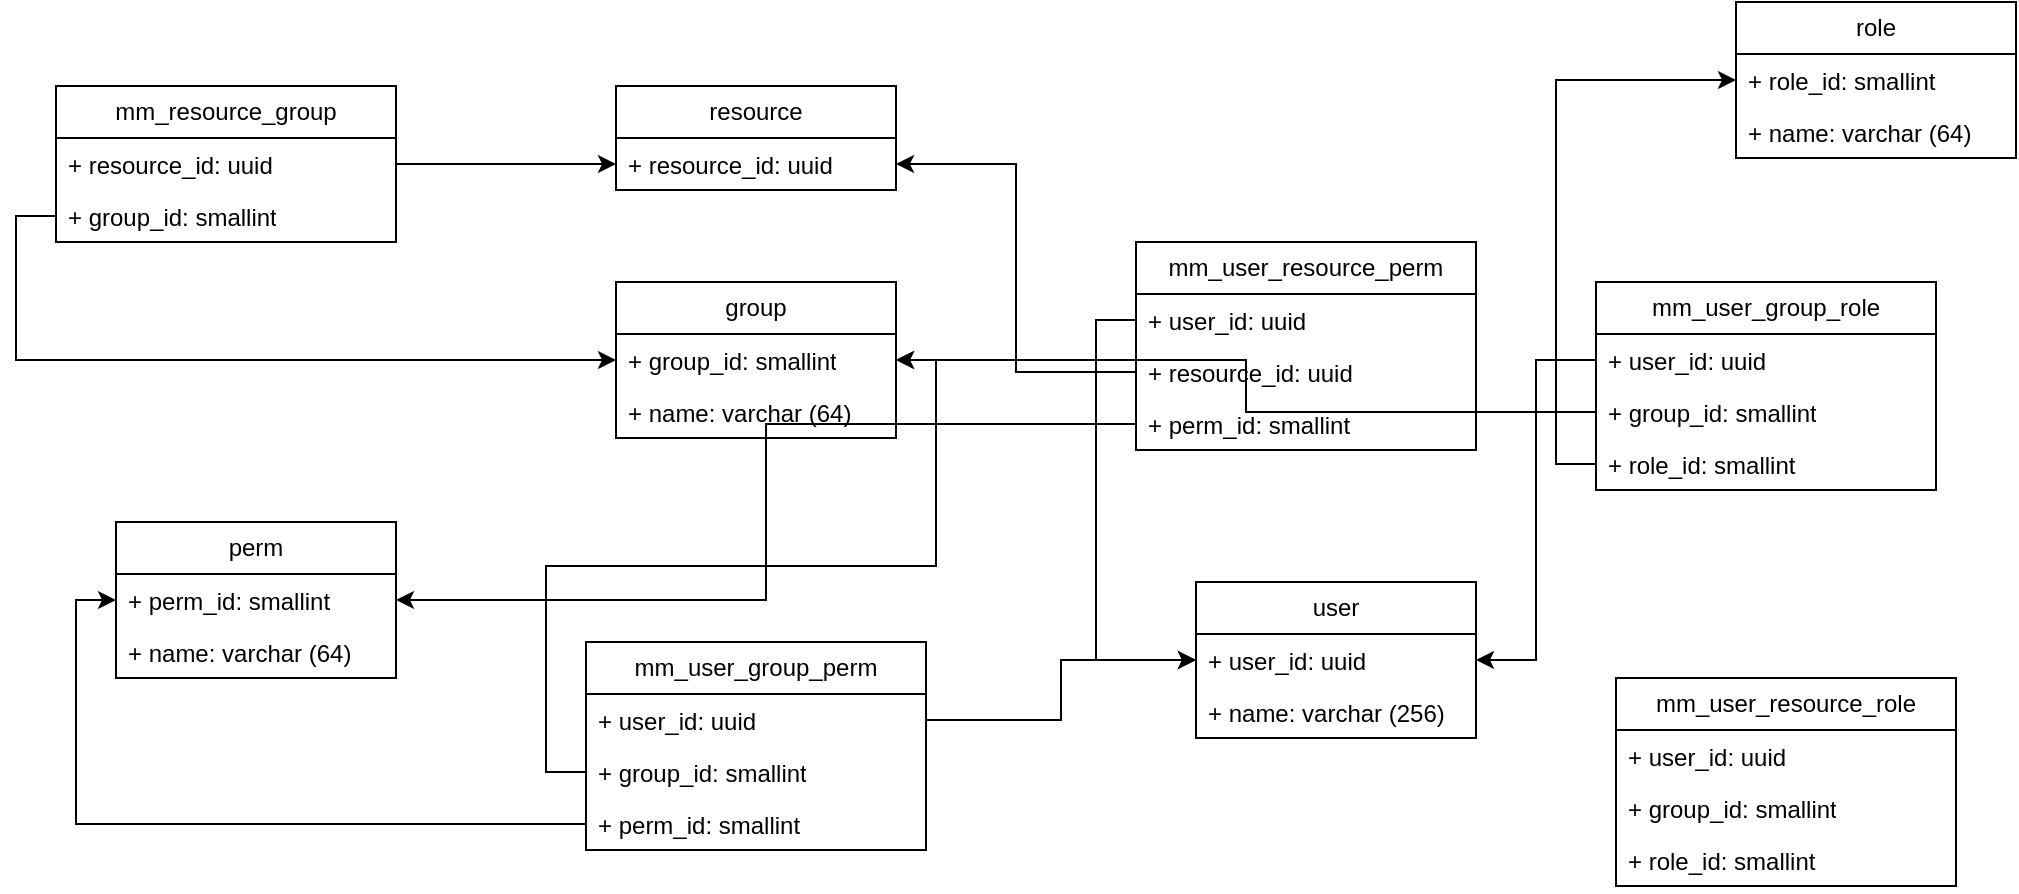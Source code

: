 <mxfile version="24.7.13">
  <diagram id="C5RBs43oDa-KdzZeNtuy" name="Page-1">
    <mxGraphModel dx="1816" dy="528" grid="1" gridSize="10" guides="1" tooltips="1" connect="1" arrows="1" fold="1" page="1" pageScale="1" pageWidth="827" pageHeight="1169" math="0" shadow="0">
      <root>
        <mxCell id="WIyWlLk6GJQsqaUBKTNV-0" />
        <mxCell id="WIyWlLk6GJQsqaUBKTNV-1" parent="WIyWlLk6GJQsqaUBKTNV-0" />
        <mxCell id="SNjyt_XcFvLxenGg7H8K-2" value="group" style="swimlane;fontStyle=0;childLayout=stackLayout;horizontal=1;startSize=26;fillColor=none;horizontalStack=0;resizeParent=1;resizeParentMax=0;resizeLast=0;collapsible=1;marginBottom=0;whiteSpace=wrap;html=1;" vertex="1" parent="WIyWlLk6GJQsqaUBKTNV-1">
          <mxGeometry x="90" y="160" width="140" height="78" as="geometry" />
        </mxCell>
        <mxCell id="SNjyt_XcFvLxenGg7H8K-3" value="&lt;div&gt;+&amp;nbsp;group_id: smallint&lt;/div&gt;" style="text;strokeColor=none;fillColor=none;align=left;verticalAlign=top;spacingLeft=4;spacingRight=4;overflow=hidden;rotatable=0;points=[[0,0.5],[1,0.5]];portConstraint=eastwest;whiteSpace=wrap;html=1;" vertex="1" parent="SNjyt_XcFvLxenGg7H8K-2">
          <mxGeometry y="26" width="140" height="26" as="geometry" />
        </mxCell>
        <mxCell id="SNjyt_XcFvLxenGg7H8K-4" value="+&amp;nbsp;name: varchar (64)" style="text;strokeColor=none;fillColor=none;align=left;verticalAlign=top;spacingLeft=4;spacingRight=4;overflow=hidden;rotatable=0;points=[[0,0.5],[1,0.5]];portConstraint=eastwest;whiteSpace=wrap;html=1;" vertex="1" parent="SNjyt_XcFvLxenGg7H8K-2">
          <mxGeometry y="52" width="140" height="26" as="geometry" />
        </mxCell>
        <mxCell id="SNjyt_XcFvLxenGg7H8K-6" value="&lt;div&gt;resource&lt;/div&gt;" style="swimlane;fontStyle=0;childLayout=stackLayout;horizontal=1;startSize=26;fillColor=none;horizontalStack=0;resizeParent=1;resizeParentMax=0;resizeLast=0;collapsible=1;marginBottom=0;whiteSpace=wrap;html=1;" vertex="1" parent="WIyWlLk6GJQsqaUBKTNV-1">
          <mxGeometry x="90" y="62" width="140" height="52" as="geometry" />
        </mxCell>
        <mxCell id="SNjyt_XcFvLxenGg7H8K-7" value="&lt;div&gt;+ resource_id: uuid&lt;/div&gt;" style="text;strokeColor=none;fillColor=none;align=left;verticalAlign=top;spacingLeft=4;spacingRight=4;overflow=hidden;rotatable=0;points=[[0,0.5],[1,0.5]];portConstraint=eastwest;whiteSpace=wrap;html=1;" vertex="1" parent="SNjyt_XcFvLxenGg7H8K-6">
          <mxGeometry y="26" width="140" height="26" as="geometry" />
        </mxCell>
        <mxCell id="SNjyt_XcFvLxenGg7H8K-9" value="perm" style="swimlane;fontStyle=0;childLayout=stackLayout;horizontal=1;startSize=26;fillColor=none;horizontalStack=0;resizeParent=1;resizeParentMax=0;resizeLast=0;collapsible=1;marginBottom=0;whiteSpace=wrap;html=1;" vertex="1" parent="WIyWlLk6GJQsqaUBKTNV-1">
          <mxGeometry x="-160" y="280" width="140" height="78" as="geometry" />
        </mxCell>
        <mxCell id="SNjyt_XcFvLxenGg7H8K-10" value="&lt;div&gt;+ perm_id: smallint&lt;/div&gt;" style="text;strokeColor=none;fillColor=none;align=left;verticalAlign=top;spacingLeft=4;spacingRight=4;overflow=hidden;rotatable=0;points=[[0,0.5],[1,0.5]];portConstraint=eastwest;whiteSpace=wrap;html=1;" vertex="1" parent="SNjyt_XcFvLxenGg7H8K-9">
          <mxGeometry y="26" width="140" height="26" as="geometry" />
        </mxCell>
        <mxCell id="SNjyt_XcFvLxenGg7H8K-11" value="+&amp;nbsp;name: varchar (64)" style="text;strokeColor=none;fillColor=none;align=left;verticalAlign=top;spacingLeft=4;spacingRight=4;overflow=hidden;rotatable=0;points=[[0,0.5],[1,0.5]];portConstraint=eastwest;whiteSpace=wrap;html=1;" vertex="1" parent="SNjyt_XcFvLxenGg7H8K-9">
          <mxGeometry y="52" width="140" height="26" as="geometry" />
        </mxCell>
        <mxCell id="SNjyt_XcFvLxenGg7H8K-12" value="user" style="swimlane;fontStyle=0;childLayout=stackLayout;horizontal=1;startSize=26;fillColor=none;horizontalStack=0;resizeParent=1;resizeParentMax=0;resizeLast=0;collapsible=1;marginBottom=0;whiteSpace=wrap;html=1;" vertex="1" parent="WIyWlLk6GJQsqaUBKTNV-1">
          <mxGeometry x="380" y="310" width="140" height="78" as="geometry" />
        </mxCell>
        <mxCell id="SNjyt_XcFvLxenGg7H8K-13" value="&lt;div&gt;+ user_id: uuid&lt;/div&gt;" style="text;strokeColor=none;fillColor=none;align=left;verticalAlign=top;spacingLeft=4;spacingRight=4;overflow=hidden;rotatable=0;points=[[0,0.5],[1,0.5]];portConstraint=eastwest;whiteSpace=wrap;html=1;" vertex="1" parent="SNjyt_XcFvLxenGg7H8K-12">
          <mxGeometry y="26" width="140" height="26" as="geometry" />
        </mxCell>
        <mxCell id="SNjyt_XcFvLxenGg7H8K-14" value="+&amp;nbsp;name: varchar (256)" style="text;strokeColor=none;fillColor=none;align=left;verticalAlign=top;spacingLeft=4;spacingRight=4;overflow=hidden;rotatable=0;points=[[0,0.5],[1,0.5]];portConstraint=eastwest;whiteSpace=wrap;html=1;" vertex="1" parent="SNjyt_XcFvLxenGg7H8K-12">
          <mxGeometry y="52" width="140" height="26" as="geometry" />
        </mxCell>
        <mxCell id="SNjyt_XcFvLxenGg7H8K-15" value="role" style="swimlane;fontStyle=0;childLayout=stackLayout;horizontal=1;startSize=26;fillColor=none;horizontalStack=0;resizeParent=1;resizeParentMax=0;resizeLast=0;collapsible=1;marginBottom=0;whiteSpace=wrap;html=1;" vertex="1" parent="WIyWlLk6GJQsqaUBKTNV-1">
          <mxGeometry x="650" y="20" width="140" height="78" as="geometry" />
        </mxCell>
        <mxCell id="SNjyt_XcFvLxenGg7H8K-16" value="&lt;div&gt;+ role_id: smallint&lt;/div&gt;" style="text;strokeColor=none;fillColor=none;align=left;verticalAlign=top;spacingLeft=4;spacingRight=4;overflow=hidden;rotatable=0;points=[[0,0.5],[1,0.5]];portConstraint=eastwest;whiteSpace=wrap;html=1;" vertex="1" parent="SNjyt_XcFvLxenGg7H8K-15">
          <mxGeometry y="26" width="140" height="26" as="geometry" />
        </mxCell>
        <mxCell id="SNjyt_XcFvLxenGg7H8K-17" value="+&amp;nbsp;name: varchar (64)" style="text;strokeColor=none;fillColor=none;align=left;verticalAlign=top;spacingLeft=4;spacingRight=4;overflow=hidden;rotatable=0;points=[[0,0.5],[1,0.5]];portConstraint=eastwest;whiteSpace=wrap;html=1;" vertex="1" parent="SNjyt_XcFvLxenGg7H8K-15">
          <mxGeometry y="52" width="140" height="26" as="geometry" />
        </mxCell>
        <mxCell id="SNjyt_XcFvLxenGg7H8K-22" style="edgeStyle=orthogonalEdgeStyle;rounded=0;orthogonalLoop=1;jettySize=auto;html=1;exitX=0;exitY=0.5;exitDx=0;exitDy=0;entryX=0;entryY=0.5;entryDx=0;entryDy=0;" edge="1" parent="WIyWlLk6GJQsqaUBKTNV-1" source="SNjyt_XcFvLxenGg7H8K-20" target="SNjyt_XcFvLxenGg7H8K-3">
          <mxGeometry relative="1" as="geometry" />
        </mxCell>
        <mxCell id="SNjyt_XcFvLxenGg7H8K-18" value="&lt;div&gt;mm_resource_group&lt;/div&gt;" style="swimlane;fontStyle=0;childLayout=stackLayout;horizontal=1;startSize=26;fillColor=none;horizontalStack=0;resizeParent=1;resizeParentMax=0;resizeLast=0;collapsible=1;marginBottom=0;whiteSpace=wrap;html=1;" vertex="1" parent="WIyWlLk6GJQsqaUBKTNV-1">
          <mxGeometry x="-190" y="62" width="170" height="78" as="geometry" />
        </mxCell>
        <mxCell id="SNjyt_XcFvLxenGg7H8K-24" value="&lt;div&gt;&lt;div&gt;+ resource_id: uuid&lt;/div&gt;&lt;/div&gt;" style="text;strokeColor=none;fillColor=none;align=left;verticalAlign=top;spacingLeft=4;spacingRight=4;overflow=hidden;rotatable=0;points=[[0,0.5],[1,0.5]];portConstraint=eastwest;whiteSpace=wrap;html=1;" vertex="1" parent="SNjyt_XcFvLxenGg7H8K-18">
          <mxGeometry y="26" width="170" height="26" as="geometry" />
        </mxCell>
        <mxCell id="SNjyt_XcFvLxenGg7H8K-20" value="&lt;div&gt;+&amp;nbsp;group_id: smallint&lt;/div&gt;" style="text;strokeColor=none;fillColor=none;align=left;verticalAlign=top;spacingLeft=4;spacingRight=4;overflow=hidden;rotatable=0;points=[[0,0.5],[1,0.5]];portConstraint=eastwest;whiteSpace=wrap;html=1;" vertex="1" parent="SNjyt_XcFvLxenGg7H8K-18">
          <mxGeometry y="52" width="170" height="26" as="geometry" />
        </mxCell>
        <mxCell id="SNjyt_XcFvLxenGg7H8K-23" style="edgeStyle=orthogonalEdgeStyle;rounded=0;orthogonalLoop=1;jettySize=auto;html=1;exitX=1;exitY=0.5;exitDx=0;exitDy=0;entryX=0;entryY=0.5;entryDx=0;entryDy=0;" edge="1" parent="WIyWlLk6GJQsqaUBKTNV-1" source="SNjyt_XcFvLxenGg7H8K-24" target="SNjyt_XcFvLxenGg7H8K-7">
          <mxGeometry relative="1" as="geometry">
            <mxPoint x="130" y="189.0" as="sourcePoint" />
          </mxGeometry>
        </mxCell>
        <mxCell id="SNjyt_XcFvLxenGg7H8K-25" value="&lt;div&gt;mm_user_group_perm&lt;/div&gt;" style="swimlane;fontStyle=0;childLayout=stackLayout;horizontal=1;startSize=26;fillColor=none;horizontalStack=0;resizeParent=1;resizeParentMax=0;resizeLast=0;collapsible=1;marginBottom=0;whiteSpace=wrap;html=1;" vertex="1" parent="WIyWlLk6GJQsqaUBKTNV-1">
          <mxGeometry x="75" y="340" width="170" height="104" as="geometry" />
        </mxCell>
        <mxCell id="SNjyt_XcFvLxenGg7H8K-26" value="&lt;div&gt;&lt;div&gt;+ user_id: uuid&lt;/div&gt;&lt;/div&gt;" style="text;strokeColor=none;fillColor=none;align=left;verticalAlign=top;spacingLeft=4;spacingRight=4;overflow=hidden;rotatable=0;points=[[0,0.5],[1,0.5]];portConstraint=eastwest;whiteSpace=wrap;html=1;" vertex="1" parent="SNjyt_XcFvLxenGg7H8K-25">
          <mxGeometry y="26" width="170" height="26" as="geometry" />
        </mxCell>
        <mxCell id="SNjyt_XcFvLxenGg7H8K-27" value="&lt;div&gt;+&amp;nbsp;group_id: smallint&lt;/div&gt;" style="text;strokeColor=none;fillColor=none;align=left;verticalAlign=top;spacingLeft=4;spacingRight=4;overflow=hidden;rotatable=0;points=[[0,0.5],[1,0.5]];portConstraint=eastwest;whiteSpace=wrap;html=1;" vertex="1" parent="SNjyt_XcFvLxenGg7H8K-25">
          <mxGeometry y="52" width="170" height="26" as="geometry" />
        </mxCell>
        <mxCell id="SNjyt_XcFvLxenGg7H8K-28" value="&lt;div&gt;+ perm_id: smallint&lt;/div&gt;" style="text;strokeColor=none;fillColor=none;align=left;verticalAlign=top;spacingLeft=4;spacingRight=4;overflow=hidden;rotatable=0;points=[[0,0.5],[1,0.5]];portConstraint=eastwest;whiteSpace=wrap;html=1;" vertex="1" parent="SNjyt_XcFvLxenGg7H8K-25">
          <mxGeometry y="78" width="170" height="26" as="geometry" />
        </mxCell>
        <mxCell id="SNjyt_XcFvLxenGg7H8K-29" style="edgeStyle=orthogonalEdgeStyle;rounded=0;orthogonalLoop=1;jettySize=auto;html=1;exitX=1;exitY=0.5;exitDx=0;exitDy=0;entryX=0;entryY=0.5;entryDx=0;entryDy=0;" edge="1" parent="WIyWlLk6GJQsqaUBKTNV-1" source="SNjyt_XcFvLxenGg7H8K-26" target="SNjyt_XcFvLxenGg7H8K-13">
          <mxGeometry relative="1" as="geometry" />
        </mxCell>
        <mxCell id="SNjyt_XcFvLxenGg7H8K-30" style="edgeStyle=orthogonalEdgeStyle;rounded=0;orthogonalLoop=1;jettySize=auto;html=1;exitX=0;exitY=0.5;exitDx=0;exitDy=0;entryX=0;entryY=0.5;entryDx=0;entryDy=0;" edge="1" parent="WIyWlLk6GJQsqaUBKTNV-1" source="SNjyt_XcFvLxenGg7H8K-28" target="SNjyt_XcFvLxenGg7H8K-10">
          <mxGeometry relative="1" as="geometry" />
        </mxCell>
        <mxCell id="SNjyt_XcFvLxenGg7H8K-31" style="edgeStyle=orthogonalEdgeStyle;rounded=0;orthogonalLoop=1;jettySize=auto;html=1;exitX=0;exitY=0.5;exitDx=0;exitDy=0;entryX=1;entryY=0.5;entryDx=0;entryDy=0;" edge="1" parent="WIyWlLk6GJQsqaUBKTNV-1" source="SNjyt_XcFvLxenGg7H8K-27" target="SNjyt_XcFvLxenGg7H8K-3">
          <mxGeometry relative="1" as="geometry" />
        </mxCell>
        <mxCell id="SNjyt_XcFvLxenGg7H8K-32" value="&lt;div&gt;mm_user_resource_perm&lt;/div&gt;" style="swimlane;fontStyle=0;childLayout=stackLayout;horizontal=1;startSize=26;fillColor=none;horizontalStack=0;resizeParent=1;resizeParentMax=0;resizeLast=0;collapsible=1;marginBottom=0;whiteSpace=wrap;html=1;" vertex="1" parent="WIyWlLk6GJQsqaUBKTNV-1">
          <mxGeometry x="350" y="140" width="170" height="104" as="geometry" />
        </mxCell>
        <mxCell id="SNjyt_XcFvLxenGg7H8K-33" value="&lt;div&gt;&lt;div&gt;+ user_id: uuid&lt;/div&gt;&lt;/div&gt;" style="text;strokeColor=none;fillColor=none;align=left;verticalAlign=top;spacingLeft=4;spacingRight=4;overflow=hidden;rotatable=0;points=[[0,0.5],[1,0.5]];portConstraint=eastwest;whiteSpace=wrap;html=1;" vertex="1" parent="SNjyt_XcFvLxenGg7H8K-32">
          <mxGeometry y="26" width="170" height="26" as="geometry" />
        </mxCell>
        <mxCell id="SNjyt_XcFvLxenGg7H8K-36" value="&lt;div&gt;+ resource_id: uuid&lt;/div&gt;" style="text;strokeColor=none;fillColor=none;align=left;verticalAlign=top;spacingLeft=4;spacingRight=4;overflow=hidden;rotatable=0;points=[[0,0.5],[1,0.5]];portConstraint=eastwest;whiteSpace=wrap;html=1;" vertex="1" parent="SNjyt_XcFvLxenGg7H8K-32">
          <mxGeometry y="52" width="170" height="26" as="geometry" />
        </mxCell>
        <mxCell id="SNjyt_XcFvLxenGg7H8K-35" value="&lt;div&gt;+ perm_id: smallint&lt;/div&gt;" style="text;strokeColor=none;fillColor=none;align=left;verticalAlign=top;spacingLeft=4;spacingRight=4;overflow=hidden;rotatable=0;points=[[0,0.5],[1,0.5]];portConstraint=eastwest;whiteSpace=wrap;html=1;" vertex="1" parent="SNjyt_XcFvLxenGg7H8K-32">
          <mxGeometry y="78" width="170" height="26" as="geometry" />
        </mxCell>
        <mxCell id="SNjyt_XcFvLxenGg7H8K-37" style="edgeStyle=orthogonalEdgeStyle;rounded=0;orthogonalLoop=1;jettySize=auto;html=1;exitX=0;exitY=0.5;exitDx=0;exitDy=0;entryX=1;entryY=0.5;entryDx=0;entryDy=0;" edge="1" parent="WIyWlLk6GJQsqaUBKTNV-1" source="SNjyt_XcFvLxenGg7H8K-36" target="SNjyt_XcFvLxenGg7H8K-7">
          <mxGeometry relative="1" as="geometry" />
        </mxCell>
        <mxCell id="SNjyt_XcFvLxenGg7H8K-38" style="edgeStyle=orthogonalEdgeStyle;rounded=0;orthogonalLoop=1;jettySize=auto;html=1;exitX=0;exitY=0.5;exitDx=0;exitDy=0;entryX=0;entryY=0.5;entryDx=0;entryDy=0;" edge="1" parent="WIyWlLk6GJQsqaUBKTNV-1" source="SNjyt_XcFvLxenGg7H8K-33" target="SNjyt_XcFvLxenGg7H8K-13">
          <mxGeometry relative="1" as="geometry" />
        </mxCell>
        <mxCell id="SNjyt_XcFvLxenGg7H8K-39" style="edgeStyle=orthogonalEdgeStyle;rounded=0;orthogonalLoop=1;jettySize=auto;html=1;exitX=0;exitY=0.5;exitDx=0;exitDy=0;entryX=1;entryY=0.5;entryDx=0;entryDy=0;" edge="1" parent="WIyWlLk6GJQsqaUBKTNV-1" source="SNjyt_XcFvLxenGg7H8K-35" target="SNjyt_XcFvLxenGg7H8K-10">
          <mxGeometry relative="1" as="geometry" />
        </mxCell>
        <mxCell id="SNjyt_XcFvLxenGg7H8K-40" value="&lt;div&gt;mm_user_group_role&lt;/div&gt;" style="swimlane;fontStyle=0;childLayout=stackLayout;horizontal=1;startSize=26;fillColor=none;horizontalStack=0;resizeParent=1;resizeParentMax=0;resizeLast=0;collapsible=1;marginBottom=0;whiteSpace=wrap;html=1;" vertex="1" parent="WIyWlLk6GJQsqaUBKTNV-1">
          <mxGeometry x="580" y="160" width="170" height="104" as="geometry" />
        </mxCell>
        <mxCell id="SNjyt_XcFvLxenGg7H8K-41" value="&lt;div&gt;&lt;div&gt;+ user_id: uuid&lt;/div&gt;&lt;/div&gt;" style="text;strokeColor=none;fillColor=none;align=left;verticalAlign=top;spacingLeft=4;spacingRight=4;overflow=hidden;rotatable=0;points=[[0,0.5],[1,0.5]];portConstraint=eastwest;whiteSpace=wrap;html=1;" vertex="1" parent="SNjyt_XcFvLxenGg7H8K-40">
          <mxGeometry y="26" width="170" height="26" as="geometry" />
        </mxCell>
        <mxCell id="SNjyt_XcFvLxenGg7H8K-44" value="&lt;div&gt;+&amp;nbsp;group_id: smallint&lt;/div&gt;" style="text;strokeColor=none;fillColor=none;align=left;verticalAlign=top;spacingLeft=4;spacingRight=4;overflow=hidden;rotatable=0;points=[[0,0.5],[1,0.5]];portConstraint=eastwest;whiteSpace=wrap;html=1;" vertex="1" parent="SNjyt_XcFvLxenGg7H8K-40">
          <mxGeometry y="52" width="170" height="26" as="geometry" />
        </mxCell>
        <mxCell id="SNjyt_XcFvLxenGg7H8K-45" value="&lt;div&gt;+ role_id: smallint&lt;/div&gt;" style="text;strokeColor=none;fillColor=none;align=left;verticalAlign=top;spacingLeft=4;spacingRight=4;overflow=hidden;rotatable=0;points=[[0,0.5],[1,0.5]];portConstraint=eastwest;whiteSpace=wrap;html=1;" vertex="1" parent="SNjyt_XcFvLxenGg7H8K-40">
          <mxGeometry y="78" width="170" height="26" as="geometry" />
        </mxCell>
        <mxCell id="SNjyt_XcFvLxenGg7H8K-46" style="edgeStyle=orthogonalEdgeStyle;rounded=0;orthogonalLoop=1;jettySize=auto;html=1;exitX=0;exitY=0.5;exitDx=0;exitDy=0;entryX=0;entryY=0.5;entryDx=0;entryDy=0;" edge="1" parent="WIyWlLk6GJQsqaUBKTNV-1" source="SNjyt_XcFvLxenGg7H8K-45" target="SNjyt_XcFvLxenGg7H8K-16">
          <mxGeometry relative="1" as="geometry" />
        </mxCell>
        <mxCell id="SNjyt_XcFvLxenGg7H8K-47" style="edgeStyle=orthogonalEdgeStyle;rounded=0;orthogonalLoop=1;jettySize=auto;html=1;exitX=0;exitY=0.5;exitDx=0;exitDy=0;entryX=1;entryY=0.5;entryDx=0;entryDy=0;" edge="1" parent="WIyWlLk6GJQsqaUBKTNV-1" source="SNjyt_XcFvLxenGg7H8K-41" target="SNjyt_XcFvLxenGg7H8K-13">
          <mxGeometry relative="1" as="geometry" />
        </mxCell>
        <mxCell id="SNjyt_XcFvLxenGg7H8K-48" style="edgeStyle=orthogonalEdgeStyle;rounded=0;orthogonalLoop=1;jettySize=auto;html=1;exitX=0;exitY=0.5;exitDx=0;exitDy=0;entryX=1;entryY=0.5;entryDx=0;entryDy=0;" edge="1" parent="WIyWlLk6GJQsqaUBKTNV-1" source="SNjyt_XcFvLxenGg7H8K-44" target="SNjyt_XcFvLxenGg7H8K-3">
          <mxGeometry relative="1" as="geometry" />
        </mxCell>
        <mxCell id="SNjyt_XcFvLxenGg7H8K-49" value="&lt;div&gt;mm_user_resource_role&lt;/div&gt;" style="swimlane;fontStyle=0;childLayout=stackLayout;horizontal=1;startSize=26;fillColor=none;horizontalStack=0;resizeParent=1;resizeParentMax=0;resizeLast=0;collapsible=1;marginBottom=0;whiteSpace=wrap;html=1;" vertex="1" parent="WIyWlLk6GJQsqaUBKTNV-1">
          <mxGeometry x="590" y="358" width="170" height="104" as="geometry" />
        </mxCell>
        <mxCell id="SNjyt_XcFvLxenGg7H8K-50" value="&lt;div&gt;&lt;div&gt;+ user_id: uuid&lt;/div&gt;&lt;/div&gt;" style="text;strokeColor=none;fillColor=none;align=left;verticalAlign=top;spacingLeft=4;spacingRight=4;overflow=hidden;rotatable=0;points=[[0,0.5],[1,0.5]];portConstraint=eastwest;whiteSpace=wrap;html=1;" vertex="1" parent="SNjyt_XcFvLxenGg7H8K-49">
          <mxGeometry y="26" width="170" height="26" as="geometry" />
        </mxCell>
        <mxCell id="SNjyt_XcFvLxenGg7H8K-51" value="&lt;div&gt;+&amp;nbsp;group_id: smallint&lt;/div&gt;" style="text;strokeColor=none;fillColor=none;align=left;verticalAlign=top;spacingLeft=4;spacingRight=4;overflow=hidden;rotatable=0;points=[[0,0.5],[1,0.5]];portConstraint=eastwest;whiteSpace=wrap;html=1;" vertex="1" parent="SNjyt_XcFvLxenGg7H8K-49">
          <mxGeometry y="52" width="170" height="26" as="geometry" />
        </mxCell>
        <mxCell id="SNjyt_XcFvLxenGg7H8K-52" value="&lt;div&gt;+ role_id: smallint&lt;/div&gt;" style="text;strokeColor=none;fillColor=none;align=left;verticalAlign=top;spacingLeft=4;spacingRight=4;overflow=hidden;rotatable=0;points=[[0,0.5],[1,0.5]];portConstraint=eastwest;whiteSpace=wrap;html=1;" vertex="1" parent="SNjyt_XcFvLxenGg7H8K-49">
          <mxGeometry y="78" width="170" height="26" as="geometry" />
        </mxCell>
      </root>
    </mxGraphModel>
  </diagram>
</mxfile>
